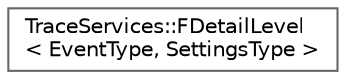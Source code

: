 digraph "Graphical Class Hierarchy"
{
 // INTERACTIVE_SVG=YES
 // LATEX_PDF_SIZE
  bgcolor="transparent";
  edge [fontname=Helvetica,fontsize=10,labelfontname=Helvetica,labelfontsize=10];
  node [fontname=Helvetica,fontsize=10,shape=box,height=0.2,width=0.4];
  rankdir="LR";
  Node0 [id="Node000000",label="TraceServices::FDetailLevel\l\< EventType, SettingsType \>",height=0.2,width=0.4,color="grey40", fillcolor="white", style="filled",URL="$dd/d1f/structTraceServices_1_1FDetailLevel.html",tooltip=" "];
}
